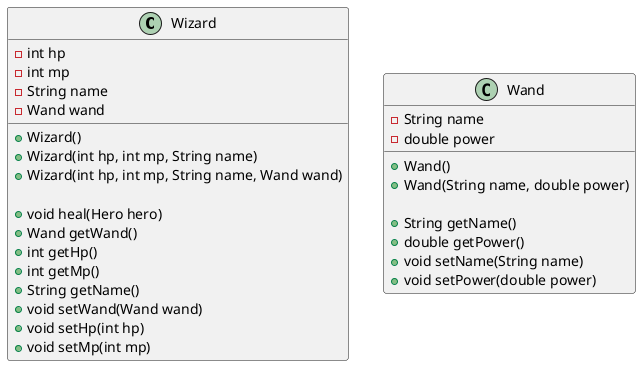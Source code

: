 @startuml
'https://plantuml.com/class-diagram

class Wizard {
    -int hp
    -int mp
    -String name
    -Wand wand

    +Wizard()
    +Wizard(int hp, int mp, String name)
    +Wizard(int hp, int mp, String name, Wand wand)

    +void heal(Hero hero)
    +Wand getWand()
    +int getHp()
    +int getMp()
    +String getName()
    +void setWand(Wand wand)
    +void setHp(int hp)
    +void setMp(int mp)
}

class Wand{
    -String name
    -double power
    +Wand()
    +Wand(String name, double power)

    +String getName()
    +double getPower()
    +void setName(String name)
    +void setPower(double power)
}

@enduml